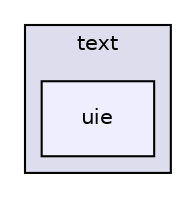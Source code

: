 digraph "/build/FastDeploy/fastdeploy/text/uie" {
  compound=true
  node [ fontsize="10", fontname="Helvetica"];
  edge [ labelfontsize="10", labelfontname="Helvetica"];
  subgraph clusterdir_f2fa4ae92b2ea4d21d1ef517eced9e57 {
    graph [ bgcolor="#ddddee", pencolor="black", label="text" fontname="Helvetica", fontsize="10", URL="dir_f2fa4ae92b2ea4d21d1ef517eced9e57.html"]
  dir_8dd8fe69f9a062ab5d183c5bca0b0f9f [shape=box, label="uie", style="filled", fillcolor="#eeeeff", pencolor="black", URL="dir_8dd8fe69f9a062ab5d183c5bca0b0f9f.html"];
  }
}
